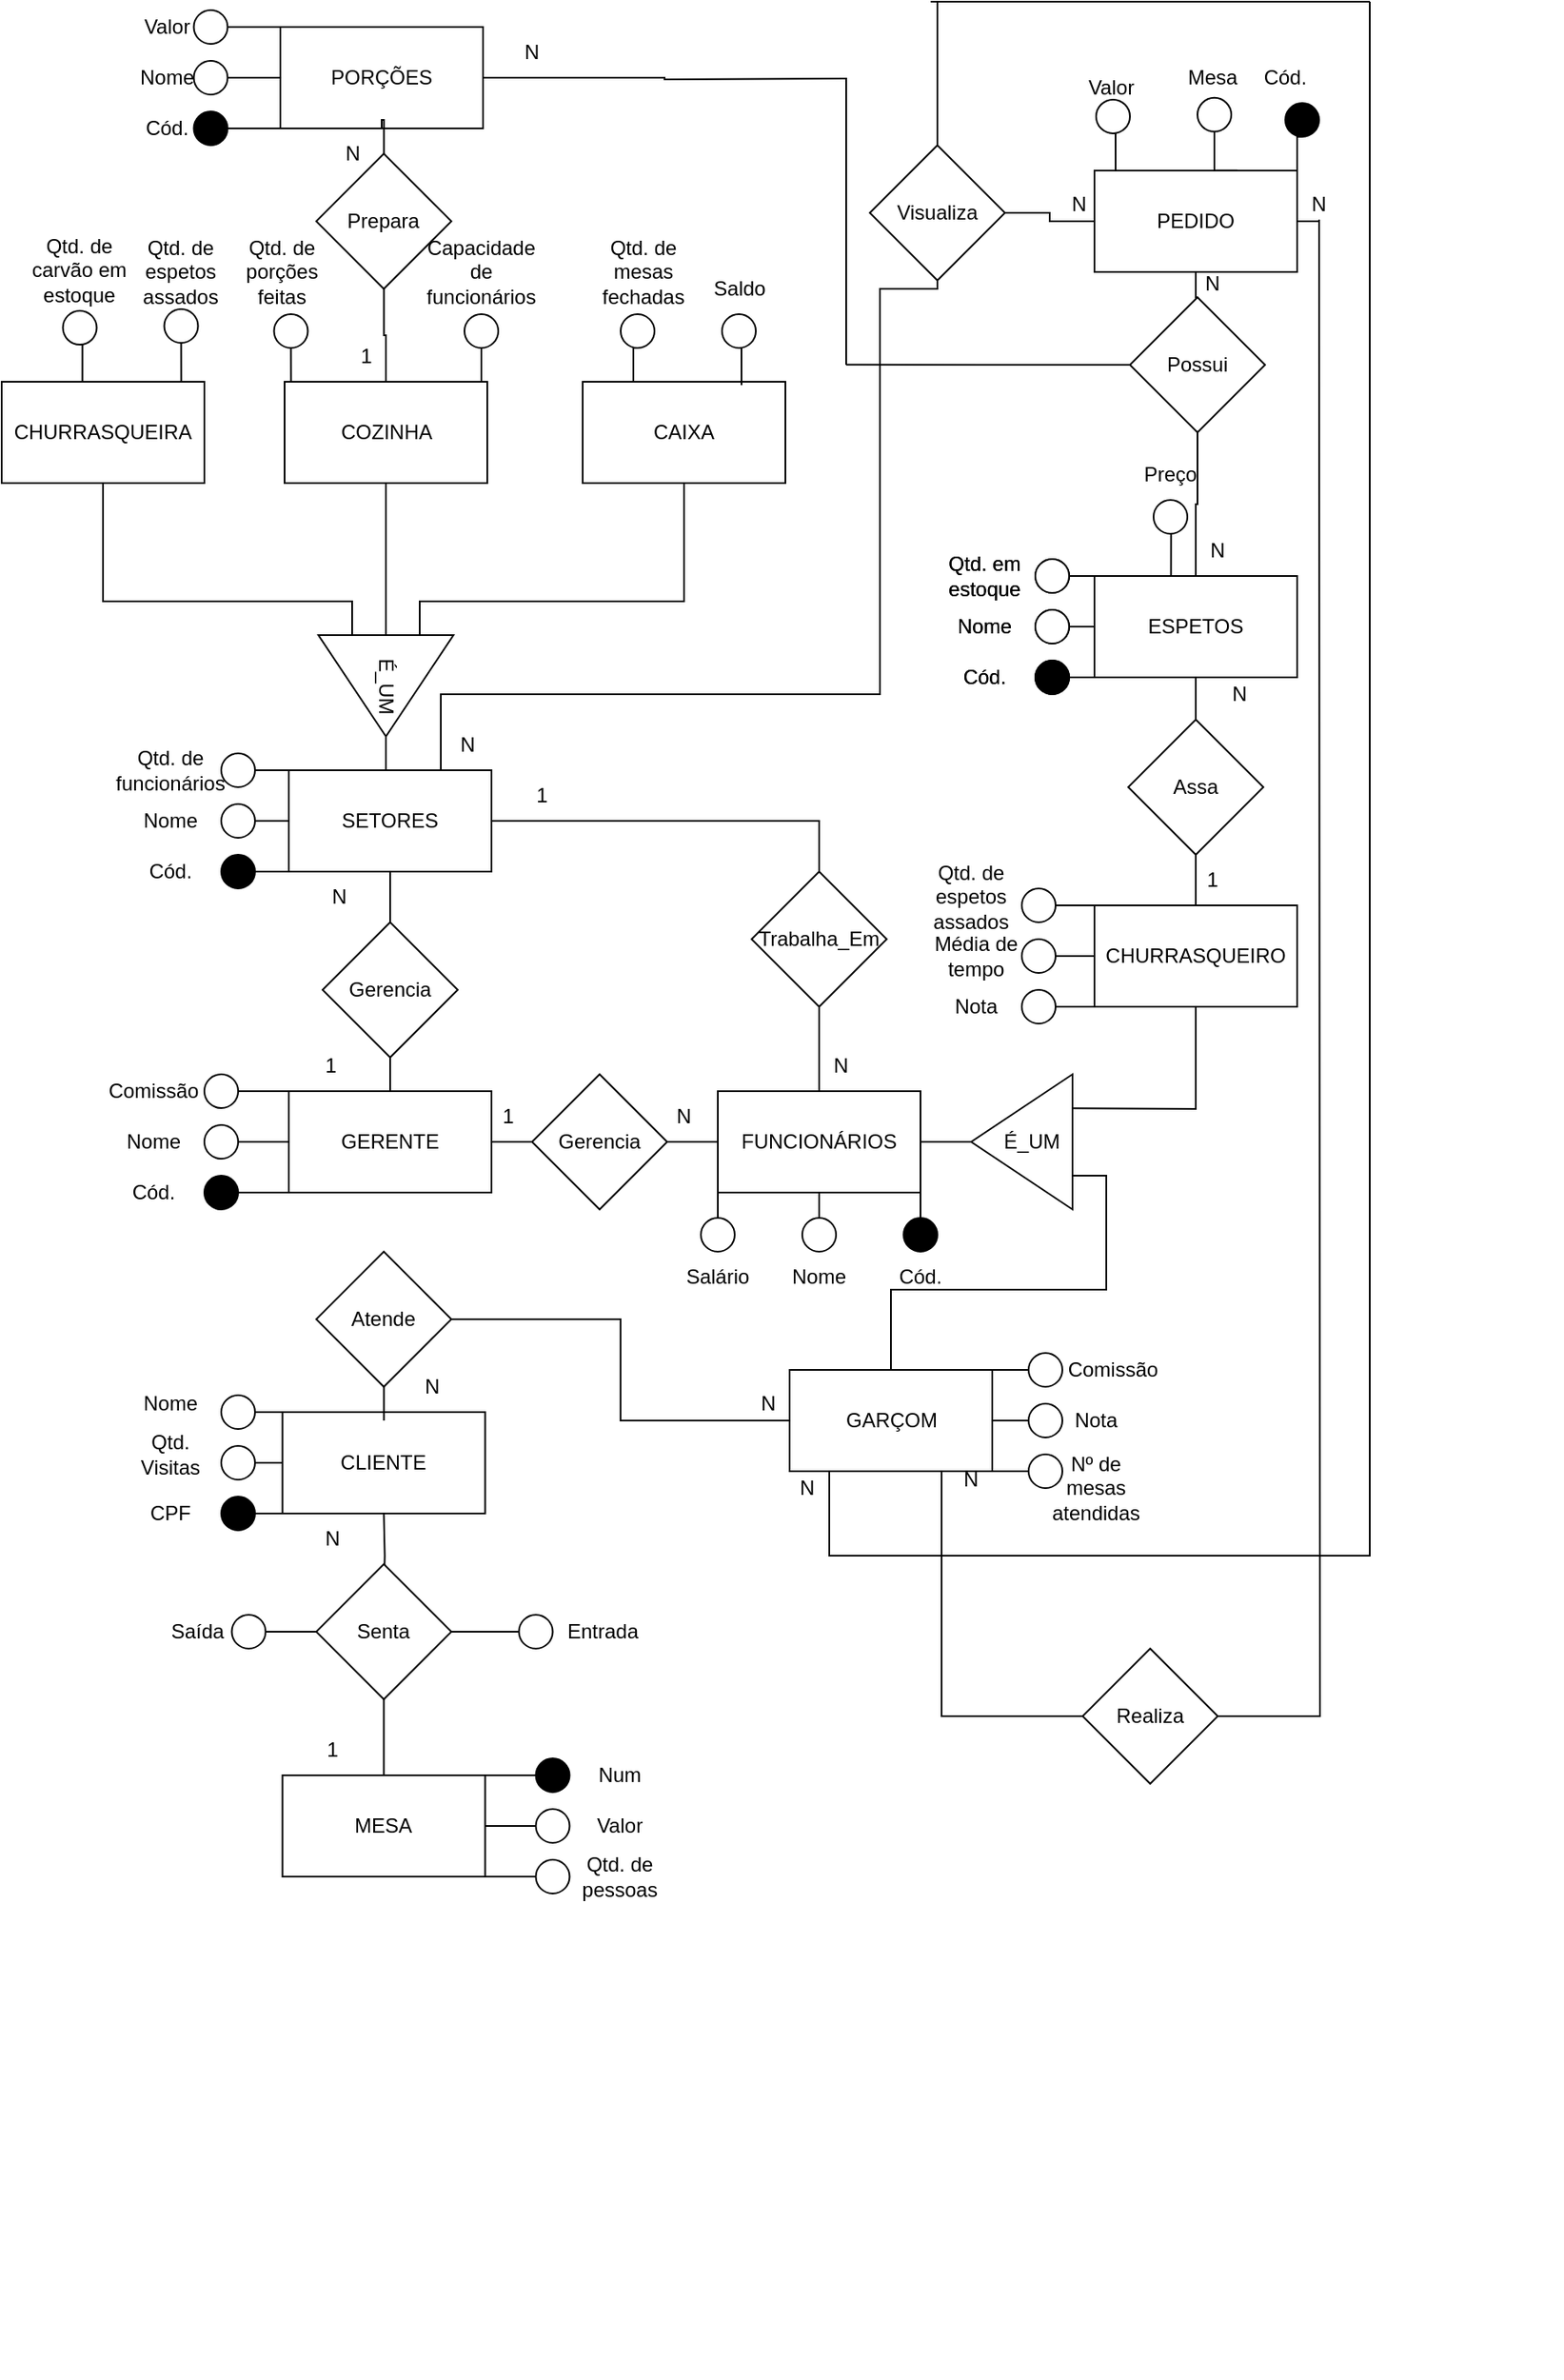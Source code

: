 <mxfile version="15.6.8" type="device"><diagram id="59wnkERFbFXMxDlT2WWD" name="Page-1"><mxGraphModel dx="1422" dy="1963" grid="1" gridSize="10" guides="1" tooltips="1" connect="1" arrows="1" fold="1" page="1" pageScale="1" pageWidth="827" pageHeight="1169" math="0" shadow="0"><root><mxCell id="0"/><mxCell id="1" parent="0"/><mxCell id="f2VpGl5tTfaUVxPsCrl0-87" style="edgeStyle=orthogonalEdgeStyle;rounded=0;orthogonalLoop=1;jettySize=auto;html=1;exitX=0;exitY=1;exitDx=0;exitDy=0;endArrow=none;endFill=0;" parent="1" edge="1"><mxGeometry relative="1" as="geometry"><mxPoint x="922.238" y="265.143" as="targetPoint"/><mxPoint x="922" y="265" as="sourcePoint"/></mxGeometry></mxCell><mxCell id="h2EwqXT063w77RU6yXG--164" style="edgeStyle=orthogonalEdgeStyle;rounded=0;orthogonalLoop=1;jettySize=auto;html=1;exitX=0;exitY=0.5;exitDx=0;exitDy=0;entryX=1;entryY=0.5;entryDx=0;entryDy=0;endArrow=none;endFill=0;" parent="1" source="f2VpGl5tTfaUVxPsCrl0-2" target="h2EwqXT063w77RU6yXG--160" edge="1"><mxGeometry relative="1" as="geometry"/></mxCell><mxCell id="hhcNbb8A0WpDWQnzRUjW-31" style="edgeStyle=orthogonalEdgeStyle;rounded=0;orthogonalLoop=1;jettySize=auto;html=1;exitX=0.5;exitY=1;exitDx=0;exitDy=0;endArrow=none;endFill=0;" parent="1" source="f2VpGl5tTfaUVxPsCrl0-2" edge="1"><mxGeometry relative="1" as="geometry"><mxPoint x="810" y="-1140" as="targetPoint"/><Array as="points"><mxPoint x="490" y="-270"/><mxPoint x="490" y="-220"/><mxPoint x="810" y="-220"/></Array></mxGeometry></mxCell><mxCell id="hhcNbb8A0WpDWQnzRUjW-35" style="edgeStyle=orthogonalEdgeStyle;rounded=0;orthogonalLoop=1;jettySize=auto;html=1;exitX=0.75;exitY=1;exitDx=0;exitDy=0;entryX=0;entryY=0.5;entryDx=0;entryDy=0;endArrow=none;endFill=0;" parent="1" source="f2VpGl5tTfaUVxPsCrl0-2" target="hhcNbb8A0WpDWQnzRUjW-34" edge="1"><mxGeometry relative="1" as="geometry"/></mxCell><mxCell id="f2VpGl5tTfaUVxPsCrl0-2" value="GARÇOM" style="rounded=0;whiteSpace=wrap;html=1;" parent="1" vertex="1"><mxGeometry x="466.5" y="-330" width="120" height="60" as="geometry"/></mxCell><mxCell id="h2EwqXT063w77RU6yXG--81" style="edgeStyle=orthogonalEdgeStyle;rounded=0;orthogonalLoop=1;jettySize=auto;html=1;exitX=0;exitY=0;exitDx=0;exitDy=0;entryX=1;entryY=0.5;entryDx=0;entryDy=0;endArrow=none;endFill=0;" parent="1" source="f2VpGl5tTfaUVxPsCrl0-3" target="f2VpGl5tTfaUVxPsCrl0-63" edge="1"><mxGeometry relative="1" as="geometry"/></mxCell><mxCell id="f2VpGl5tTfaUVxPsCrl0-3" value="CHURRASQUEIRO" style="rounded=0;whiteSpace=wrap;html=1;" parent="1" vertex="1"><mxGeometry x="647" y="-605" width="120" height="60" as="geometry"/></mxCell><mxCell id="f2VpGl5tTfaUVxPsCrl0-85" style="edgeStyle=orthogonalEdgeStyle;rounded=0;orthogonalLoop=1;jettySize=auto;html=1;exitX=0;exitY=0;exitDx=0;exitDy=0;entryX=1;entryY=0.5;entryDx=0;entryDy=0;endArrow=none;endFill=0;" parent="1" source="f2VpGl5tTfaUVxPsCrl0-4" target="f2VpGl5tTfaUVxPsCrl0-82" edge="1"><mxGeometry relative="1" as="geometry"/></mxCell><mxCell id="f2VpGl5tTfaUVxPsCrl0-86" style="edgeStyle=orthogonalEdgeStyle;rounded=0;orthogonalLoop=1;jettySize=auto;html=1;exitX=0;exitY=1;exitDx=0;exitDy=0;entryX=1;entryY=0.5;entryDx=0;entryDy=0;endArrow=none;endFill=0;" parent="1" source="f2VpGl5tTfaUVxPsCrl0-4" target="f2VpGl5tTfaUVxPsCrl0-75" edge="1"><mxGeometry relative="1" as="geometry"/></mxCell><mxCell id="f2VpGl5tTfaUVxPsCrl0-94" style="edgeStyle=orthogonalEdgeStyle;rounded=0;orthogonalLoop=1;jettySize=auto;html=1;exitX=0.25;exitY=0;exitDx=0;exitDy=0;endArrow=none;endFill=0;" parent="1" source="f2VpGl5tTfaUVxPsCrl0-4" edge="1"><mxGeometry relative="1" as="geometry"><mxPoint x="692.345" y="-825" as="targetPoint"/></mxGeometry></mxCell><mxCell id="h2EwqXT063w77RU6yXG--83" style="edgeStyle=orthogonalEdgeStyle;rounded=0;orthogonalLoop=1;jettySize=auto;html=1;exitX=0;exitY=0.5;exitDx=0;exitDy=0;entryX=1;entryY=0.5;entryDx=0;entryDy=0;endArrow=none;endFill=0;" parent="1" source="f2VpGl5tTfaUVxPsCrl0-4" target="h2EwqXT063w77RU6yXG--67" edge="1"><mxGeometry relative="1" as="geometry"/></mxCell><mxCell id="f2VpGl5tTfaUVxPsCrl0-4" value="ESPETOS" style="rounded=0;whiteSpace=wrap;html=1;" parent="1" vertex="1"><mxGeometry x="647" y="-800" width="120" height="60" as="geometry"/></mxCell><mxCell id="h2EwqXT063w77RU6yXG--114" style="edgeStyle=orthogonalEdgeStyle;rounded=0;orthogonalLoop=1;jettySize=auto;html=1;exitX=1;exitY=0;exitDx=0;exitDy=0;entryX=0.5;entryY=1;entryDx=0;entryDy=0;endArrow=none;endFill=0;" parent="1" source="f2VpGl5tTfaUVxPsCrl0-5" target="f2VpGl5tTfaUVxPsCrl0-147" edge="1"><mxGeometry relative="1" as="geometry"/></mxCell><mxCell id="h2EwqXT063w77RU6yXG--116" style="edgeStyle=orthogonalEdgeStyle;rounded=0;orthogonalLoop=1;jettySize=auto;html=1;exitX=0;exitY=0;exitDx=0;exitDy=0;entryX=0.5;entryY=1;entryDx=0;entryDy=0;endArrow=none;endFill=0;" parent="1" target="f2VpGl5tTfaUVxPsCrl0-146" edge="1"><mxGeometry relative="1" as="geometry"><mxPoint x="173.75" y="-915" as="sourcePoint"/></mxGeometry></mxCell><mxCell id="f2VpGl5tTfaUVxPsCrl0-5" value="COZINHA" style="rounded=0;whiteSpace=wrap;html=1;" parent="1" vertex="1"><mxGeometry x="167.5" y="-915" width="120" height="60" as="geometry"/></mxCell><mxCell id="h2EwqXT063w77RU6yXG--169" style="edgeStyle=orthogonalEdgeStyle;rounded=0;orthogonalLoop=1;jettySize=auto;html=1;exitX=0;exitY=0.5;exitDx=0;exitDy=0;entryX=1;entryY=0;entryDx=0;entryDy=0;endArrow=none;endFill=0;" parent="1" source="f2VpGl5tTfaUVxPsCrl0-52" target="f2VpGl5tTfaUVxPsCrl0-2" edge="1"><mxGeometry relative="1" as="geometry"/></mxCell><mxCell id="f2VpGl5tTfaUVxPsCrl0-52" value="" style="ellipse;whiteSpace=wrap;html=1;aspect=fixed;" parent="1" vertex="1"><mxGeometry x="608" y="-340" width="20" height="20" as="geometry"/></mxCell><mxCell id="h2EwqXT063w77RU6yXG--171" style="edgeStyle=orthogonalEdgeStyle;rounded=0;orthogonalLoop=1;jettySize=auto;html=1;exitX=0;exitY=0.5;exitDx=0;exitDy=0;entryX=1;entryY=1;entryDx=0;entryDy=0;endArrow=none;endFill=0;" parent="1" source="f2VpGl5tTfaUVxPsCrl0-54" target="f2VpGl5tTfaUVxPsCrl0-2" edge="1"><mxGeometry relative="1" as="geometry"/></mxCell><mxCell id="f2VpGl5tTfaUVxPsCrl0-54" value="" style="ellipse;whiteSpace=wrap;html=1;aspect=fixed;" parent="1" vertex="1"><mxGeometry x="608" y="-280" width="20" height="20" as="geometry"/></mxCell><mxCell id="f2VpGl5tTfaUVxPsCrl0-56" value="Nota" style="text;html=1;strokeColor=none;fillColor=none;align=center;verticalAlign=middle;whiteSpace=wrap;rounded=0;" parent="1" vertex="1"><mxGeometry x="618" y="-315" width="60" height="30" as="geometry"/></mxCell><mxCell id="f2VpGl5tTfaUVxPsCrl0-57" value="Nº de mesas atendidas" style="text;html=1;strokeColor=none;fillColor=none;align=center;verticalAlign=middle;whiteSpace=wrap;rounded=0;" parent="1" vertex="1"><mxGeometry x="618" y="-275" width="60" height="30" as="geometry"/></mxCell><mxCell id="f2VpGl5tTfaUVxPsCrl0-58" value="Comissão" style="text;html=1;strokeColor=none;fillColor=none;align=center;verticalAlign=middle;whiteSpace=wrap;rounded=0;" parent="1" vertex="1"><mxGeometry x="628" y="-345" width="60" height="30" as="geometry"/></mxCell><mxCell id="f2VpGl5tTfaUVxPsCrl0-62" value="" style="edgeStyle=orthogonalEdgeStyle;rounded=0;orthogonalLoop=1;jettySize=auto;html=1;endArrow=none;endFill=0;" parent="1" source="f2VpGl5tTfaUVxPsCrl0-60" target="f2VpGl5tTfaUVxPsCrl0-4" edge="1"><mxGeometry relative="1" as="geometry"/></mxCell><mxCell id="h2EwqXT063w77RU6yXG--82" value="" style="edgeStyle=orthogonalEdgeStyle;rounded=0;orthogonalLoop=1;jettySize=auto;html=1;endArrow=none;endFill=0;" parent="1" source="f2VpGl5tTfaUVxPsCrl0-60" target="f2VpGl5tTfaUVxPsCrl0-3" edge="1"><mxGeometry relative="1" as="geometry"/></mxCell><mxCell id="f2VpGl5tTfaUVxPsCrl0-60" value="Assa" style="rhombus;whiteSpace=wrap;html=1;strokeColor=#000000;fillColor=#FFFFFF;" parent="1" vertex="1"><mxGeometry x="667" y="-715" width="80" height="80" as="geometry"/></mxCell><mxCell id="f2VpGl5tTfaUVxPsCrl0-63" value="" style="ellipse;whiteSpace=wrap;html=1;aspect=fixed;" parent="1" vertex="1"><mxGeometry x="604" y="-615" width="20" height="20" as="geometry"/></mxCell><mxCell id="h2EwqXT063w77RU6yXG--80" style="edgeStyle=orthogonalEdgeStyle;rounded=0;orthogonalLoop=1;jettySize=auto;html=1;exitX=1;exitY=0.5;exitDx=0;exitDy=0;entryX=0;entryY=0.5;entryDx=0;entryDy=0;endArrow=none;endFill=0;" parent="1" source="f2VpGl5tTfaUVxPsCrl0-64" target="f2VpGl5tTfaUVxPsCrl0-3" edge="1"><mxGeometry relative="1" as="geometry"/></mxCell><mxCell id="f2VpGl5tTfaUVxPsCrl0-64" value="" style="ellipse;whiteSpace=wrap;html=1;aspect=fixed;" parent="1" vertex="1"><mxGeometry x="604" y="-585" width="20" height="20" as="geometry"/></mxCell><mxCell id="h2EwqXT063w77RU6yXG--76" style="edgeStyle=orthogonalEdgeStyle;rounded=0;orthogonalLoop=1;jettySize=auto;html=1;exitX=1;exitY=0.5;exitDx=0;exitDy=0;entryX=0;entryY=1;entryDx=0;entryDy=0;endArrow=none;endFill=0;" parent="1" source="f2VpGl5tTfaUVxPsCrl0-65" target="f2VpGl5tTfaUVxPsCrl0-3" edge="1"><mxGeometry relative="1" as="geometry"/></mxCell><mxCell id="f2VpGl5tTfaUVxPsCrl0-65" value="" style="ellipse;whiteSpace=wrap;html=1;aspect=fixed;" parent="1" vertex="1"><mxGeometry x="604" y="-555" width="20" height="20" as="geometry"/></mxCell><mxCell id="f2VpGl5tTfaUVxPsCrl0-66" value="Média de tempo" style="text;html=1;strokeColor=none;fillColor=none;align=center;verticalAlign=middle;whiteSpace=wrap;rounded=0;" parent="1" vertex="1"><mxGeometry x="547" y="-590" width="60" height="30" as="geometry"/></mxCell><mxCell id="f2VpGl5tTfaUVxPsCrl0-68" value="Qtd. de espetos assados" style="text;html=1;strokeColor=none;fillColor=none;align=center;verticalAlign=middle;whiteSpace=wrap;rounded=0;" parent="1" vertex="1"><mxGeometry x="544" y="-625" width="60" height="30" as="geometry"/></mxCell><mxCell id="f2VpGl5tTfaUVxPsCrl0-74" value="" style="ellipse;whiteSpace=wrap;html=1;aspect=fixed;" parent="1" vertex="1"><mxGeometry x="612" y="-780" width="20" height="20" as="geometry"/></mxCell><mxCell id="f2VpGl5tTfaUVxPsCrl0-75" value="" style="ellipse;whiteSpace=wrap;html=1;aspect=fixed;strokeColor=#000000;fillColor=#000000;" parent="1" vertex="1"><mxGeometry x="612" y="-750" width="20" height="20" as="geometry"/></mxCell><mxCell id="f2VpGl5tTfaUVxPsCrl0-76" value="Nome" style="text;html=1;strokeColor=none;fillColor=none;align=center;verticalAlign=middle;whiteSpace=wrap;rounded=0;" parent="1" vertex="1"><mxGeometry x="552" y="-785" width="60" height="30" as="geometry"/></mxCell><mxCell id="f2VpGl5tTfaUVxPsCrl0-77" value="Cód." style="text;html=1;strokeColor=none;fillColor=none;align=center;verticalAlign=middle;whiteSpace=wrap;rounded=0;" parent="1" vertex="1"><mxGeometry x="552" y="-755" width="60" height="30" as="geometry"/></mxCell><mxCell id="f2VpGl5tTfaUVxPsCrl0-78" value="Qtd. em estoque" style="text;html=1;strokeColor=none;fillColor=none;align=center;verticalAlign=middle;whiteSpace=wrap;rounded=0;" parent="1" vertex="1"><mxGeometry x="552" y="-815" width="60" height="30" as="geometry"/></mxCell><mxCell id="f2VpGl5tTfaUVxPsCrl0-82" value="" style="ellipse;whiteSpace=wrap;html=1;aspect=fixed;" parent="1" vertex="1"><mxGeometry x="612" y="-810" width="20" height="20" as="geometry"/></mxCell><mxCell id="h2EwqXT063w77RU6yXG--170" style="edgeStyle=orthogonalEdgeStyle;rounded=0;orthogonalLoop=1;jettySize=auto;html=1;exitX=0;exitY=0.5;exitDx=0;exitDy=0;endArrow=none;endFill=0;" parent="1" source="f2VpGl5tTfaUVxPsCrl0-92" target="f2VpGl5tTfaUVxPsCrl0-2" edge="1"><mxGeometry relative="1" as="geometry"/></mxCell><mxCell id="f2VpGl5tTfaUVxPsCrl0-92" value="" style="ellipse;whiteSpace=wrap;html=1;aspect=fixed;" parent="1" vertex="1"><mxGeometry x="608" y="-310" width="20" height="20" as="geometry"/></mxCell><mxCell id="f2VpGl5tTfaUVxPsCrl0-95" value="" style="ellipse;whiteSpace=wrap;html=1;aspect=fixed;" parent="1" vertex="1"><mxGeometry x="682" y="-845" width="20" height="20" as="geometry"/></mxCell><mxCell id="f2VpGl5tTfaUVxPsCrl0-96" value="Preço" style="text;html=1;strokeColor=none;fillColor=none;align=center;verticalAlign=middle;whiteSpace=wrap;rounded=0;" parent="1" vertex="1"><mxGeometry x="662" y="-875" width="60" height="30" as="geometry"/></mxCell><mxCell id="f2VpGl5tTfaUVxPsCrl0-163" style="edgeStyle=orthogonalEdgeStyle;rounded=0;orthogonalLoop=1;jettySize=auto;html=1;exitX=0;exitY=0.5;exitDx=0;exitDy=0;entryX=1;entryY=0;entryDx=0;entryDy=0;endArrow=none;endFill=0;" parent="1" source="f2VpGl5tTfaUVxPsCrl0-98" target="f2VpGl5tTfaUVxPsCrl0-154" edge="1"><mxGeometry relative="1" as="geometry"/></mxCell><mxCell id="h2EwqXT063w77RU6yXG--12" style="edgeStyle=orthogonalEdgeStyle;rounded=0;orthogonalLoop=1;jettySize=auto;html=1;exitX=0;exitY=1;exitDx=0;exitDy=0;entryX=1;entryY=1;entryDx=0;entryDy=0;endArrow=none;endFill=0;" parent="1" source="f2VpGl5tTfaUVxPsCrl0-98" target="f2VpGl5tTfaUVxPsCrl0-155" edge="1"><mxGeometry relative="1" as="geometry"/></mxCell><mxCell id="h2EwqXT063w77RU6yXG--13" style="edgeStyle=orthogonalEdgeStyle;rounded=0;orthogonalLoop=1;jettySize=auto;html=1;exitX=0;exitY=0;exitDx=0;exitDy=0;entryX=1;entryY=0;entryDx=0;entryDy=0;endArrow=none;endFill=0;" parent="1" source="f2VpGl5tTfaUVxPsCrl0-98" target="f2VpGl5tTfaUVxPsCrl0-159" edge="1"><mxGeometry relative="1" as="geometry"/></mxCell><mxCell id="hhcNbb8A0WpDWQnzRUjW-29" style="edgeStyle=orthogonalEdgeStyle;rounded=0;orthogonalLoop=1;jettySize=auto;html=1;exitX=1;exitY=0.5;exitDx=0;exitDy=0;endArrow=none;endFill=0;" parent="1" source="f2VpGl5tTfaUVxPsCrl0-98" edge="1"><mxGeometry relative="1" as="geometry"><mxPoint x="500" y="-1094.529" as="targetPoint"/></mxGeometry></mxCell><mxCell id="f2VpGl5tTfaUVxPsCrl0-98" value="PORÇÕES" style="rounded=0;whiteSpace=wrap;html=1;strokeColor=#000000;fillColor=#FFFFFF;" parent="1" vertex="1"><mxGeometry x="165" y="-1125" width="120" height="60" as="geometry"/></mxCell><mxCell id="f2VpGl5tTfaUVxPsCrl0-100" value="" style="edgeStyle=orthogonalEdgeStyle;rounded=0;orthogonalLoop=1;jettySize=auto;html=1;endArrow=none;endFill=0;" parent="1" source="f2VpGl5tTfaUVxPsCrl0-99" target="f2VpGl5tTfaUVxPsCrl0-5" edge="1"><mxGeometry relative="1" as="geometry"/></mxCell><mxCell id="f2VpGl5tTfaUVxPsCrl0-101" value="" style="edgeStyle=orthogonalEdgeStyle;rounded=0;orthogonalLoop=1;jettySize=auto;html=1;endArrow=none;endFill=0;" parent="1" source="f2VpGl5tTfaUVxPsCrl0-99" target="f2VpGl5tTfaUVxPsCrl0-98" edge="1"><mxGeometry relative="1" as="geometry"/></mxCell><mxCell id="f2VpGl5tTfaUVxPsCrl0-99" value="Prepara" style="rhombus;whiteSpace=wrap;html=1;strokeColor=#000000;fillColor=#FFFFFF;rotation=0;" parent="1" vertex="1"><mxGeometry x="186.25" y="-1050" width="80" height="80" as="geometry"/></mxCell><mxCell id="f2VpGl5tTfaUVxPsCrl0-104" value="CAIXA" style="rounded=0;whiteSpace=wrap;html=1;strokeColor=#000000;fillColor=#FFFFFF;" parent="1" vertex="1"><mxGeometry x="344" y="-915" width="120" height="60" as="geometry"/></mxCell><mxCell id="f2VpGl5tTfaUVxPsCrl0-129" style="edgeStyle=orthogonalEdgeStyle;rounded=0;orthogonalLoop=1;jettySize=auto;html=1;exitX=0;exitY=1;exitDx=0;exitDy=0;endArrow=none;endFill=0;" parent="1" source="f2VpGl5tTfaUVxPsCrl0-105" edge="1"><mxGeometry relative="1" as="geometry"><mxPoint x="140" y="-435" as="targetPoint"/></mxGeometry></mxCell><mxCell id="f2VpGl5tTfaUVxPsCrl0-130" style="edgeStyle=orthogonalEdgeStyle;rounded=0;orthogonalLoop=1;jettySize=auto;html=1;exitX=0;exitY=0.5;exitDx=0;exitDy=0;entryX=1;entryY=0.5;entryDx=0;entryDy=0;endArrow=none;endFill=0;" parent="1" source="f2VpGl5tTfaUVxPsCrl0-105" target="f2VpGl5tTfaUVxPsCrl0-128" edge="1"><mxGeometry relative="1" as="geometry"/></mxCell><mxCell id="f2VpGl5tTfaUVxPsCrl0-131" style="edgeStyle=orthogonalEdgeStyle;rounded=0;orthogonalLoop=1;jettySize=auto;html=1;exitX=0;exitY=0;exitDx=0;exitDy=0;entryX=1;entryY=0.5;entryDx=0;entryDy=0;endArrow=none;endFill=0;" parent="1" source="f2VpGl5tTfaUVxPsCrl0-105" target="f2VpGl5tTfaUVxPsCrl0-123" edge="1"><mxGeometry relative="1" as="geometry"/></mxCell><mxCell id="f2VpGl5tTfaUVxPsCrl0-186" value="" style="edgeStyle=orthogonalEdgeStyle;rounded=0;orthogonalLoop=1;jettySize=auto;html=1;endArrow=none;endFill=0;" parent="1" source="f2VpGl5tTfaUVxPsCrl0-105" target="f2VpGl5tTfaUVxPsCrl0-183" edge="1"><mxGeometry relative="1" as="geometry"/></mxCell><mxCell id="f2VpGl5tTfaUVxPsCrl0-105" value="GERENTE" style="rounded=0;whiteSpace=wrap;html=1;strokeColor=#000000;fillColor=#FFFFFF;" parent="1" vertex="1"><mxGeometry x="170" y="-495" width="120" height="60" as="geometry"/></mxCell><mxCell id="f2VpGl5tTfaUVxPsCrl0-123" value="" style="ellipse;whiteSpace=wrap;html=1;aspect=fixed;" parent="1" vertex="1"><mxGeometry x="120" y="-505" width="20" height="20" as="geometry"/></mxCell><mxCell id="f2VpGl5tTfaUVxPsCrl0-124" value="" style="ellipse;whiteSpace=wrap;html=1;aspect=fixed;strokeColor=#000000;fillColor=#000000;" parent="1" vertex="1"><mxGeometry x="120" y="-445" width="20" height="20" as="geometry"/></mxCell><mxCell id="f2VpGl5tTfaUVxPsCrl0-125" value="Nome" style="text;html=1;strokeColor=none;fillColor=none;align=center;verticalAlign=middle;whiteSpace=wrap;rounded=0;" parent="1" vertex="1"><mxGeometry x="60" y="-480" width="60" height="30" as="geometry"/></mxCell><mxCell id="f2VpGl5tTfaUVxPsCrl0-126" value="Cód." style="text;html=1;strokeColor=none;fillColor=none;align=center;verticalAlign=middle;whiteSpace=wrap;rounded=0;" parent="1" vertex="1"><mxGeometry x="60" y="-450" width="60" height="30" as="geometry"/></mxCell><mxCell id="f2VpGl5tTfaUVxPsCrl0-127" value="Comissão" style="text;html=1;strokeColor=none;fillColor=none;align=center;verticalAlign=middle;whiteSpace=wrap;rounded=0;" parent="1" vertex="1"><mxGeometry x="60" y="-510" width="60" height="30" as="geometry"/></mxCell><mxCell id="f2VpGl5tTfaUVxPsCrl0-128" value="" style="ellipse;whiteSpace=wrap;html=1;aspect=fixed;" parent="1" vertex="1"><mxGeometry x="120" y="-475" width="20" height="20" as="geometry"/></mxCell><mxCell id="f2VpGl5tTfaUVxPsCrl0-146" value="" style="ellipse;whiteSpace=wrap;html=1;aspect=fixed;" parent="1" vertex="1"><mxGeometry x="161.25" y="-955" width="20" height="20" as="geometry"/></mxCell><mxCell id="f2VpGl5tTfaUVxPsCrl0-147" value="" style="ellipse;whiteSpace=wrap;html=1;aspect=fixed;" parent="1" vertex="1"><mxGeometry x="274" y="-955" width="20" height="20" as="geometry"/></mxCell><mxCell id="f2VpGl5tTfaUVxPsCrl0-149" value="Capacidade de funcionários" style="text;html=1;strokeColor=none;fillColor=none;align=center;verticalAlign=middle;whiteSpace=wrap;rounded=0;" parent="1" vertex="1"><mxGeometry x="254" y="-995" width="60" height="30" as="geometry"/></mxCell><mxCell id="f2VpGl5tTfaUVxPsCrl0-151" value="Qtd. de porções feitas" style="text;html=1;strokeColor=none;fillColor=none;align=center;verticalAlign=middle;whiteSpace=wrap;rounded=0;" parent="1" vertex="1"><mxGeometry x="136.25" y="-995" width="60" height="30" as="geometry"/></mxCell><mxCell id="f2VpGl5tTfaUVxPsCrl0-154" value="" style="ellipse;whiteSpace=wrap;html=1;aspect=fixed;" parent="1" vertex="1"><mxGeometry x="113.75" y="-1105" width="20" height="20" as="geometry"/></mxCell><mxCell id="f2VpGl5tTfaUVxPsCrl0-155" value="" style="ellipse;whiteSpace=wrap;html=1;aspect=fixed;strokeColor=#000000;fillColor=#000000;" parent="1" vertex="1"><mxGeometry x="113.75" y="-1075" width="20" height="20" as="geometry"/></mxCell><mxCell id="f2VpGl5tTfaUVxPsCrl0-156" value="Nome" style="text;html=1;strokeColor=none;fillColor=none;align=center;verticalAlign=middle;whiteSpace=wrap;rounded=0;" parent="1" vertex="1"><mxGeometry x="67.5" y="-1110" width="60" height="30" as="geometry"/></mxCell><mxCell id="f2VpGl5tTfaUVxPsCrl0-157" value="Cód." style="text;html=1;strokeColor=none;fillColor=none;align=center;verticalAlign=middle;whiteSpace=wrap;rounded=0;" parent="1" vertex="1"><mxGeometry x="67.5" y="-1080" width="60" height="30" as="geometry"/></mxCell><mxCell id="f2VpGl5tTfaUVxPsCrl0-158" value="Valor" style="text;html=1;strokeColor=none;fillColor=none;align=center;verticalAlign=middle;whiteSpace=wrap;rounded=0;" parent="1" vertex="1"><mxGeometry x="67.5" y="-1140" width="60" height="30" as="geometry"/></mxCell><mxCell id="f2VpGl5tTfaUVxPsCrl0-159" value="" style="ellipse;whiteSpace=wrap;html=1;aspect=fixed;" parent="1" vertex="1"><mxGeometry x="113.75" y="-1135" width="20" height="20" as="geometry"/></mxCell><mxCell id="h2EwqXT063w77RU6yXG--119" style="edgeStyle=orthogonalEdgeStyle;rounded=0;orthogonalLoop=1;jettySize=auto;html=1;exitX=1;exitY=0;exitDx=0;exitDy=0;entryX=0.5;entryY=1;entryDx=0;entryDy=0;endArrow=none;endFill=0;" parent="1" source="f2VpGl5tTfaUVxPsCrl0-164" target="h2EwqXT063w77RU6yXG--108" edge="1"><mxGeometry relative="1" as="geometry"/></mxCell><mxCell id="f2VpGl5tTfaUVxPsCrl0-164" value="CHURRASQUEIRA" style="rounded=0;whiteSpace=wrap;html=1;strokeColor=#000000;fillColor=#FFFFFF;" parent="1" vertex="1"><mxGeometry y="-915" width="120" height="60" as="geometry"/></mxCell><mxCell id="h2EwqXT063w77RU6yXG--15" style="edgeStyle=orthogonalEdgeStyle;rounded=0;orthogonalLoop=1;jettySize=auto;html=1;exitX=0.5;exitY=0;exitDx=0;exitDy=0;entryX=1;entryY=0.5;entryDx=0;entryDy=0;endArrow=none;endFill=0;" parent="1" source="f2VpGl5tTfaUVxPsCrl0-165" target="h2EwqXT063w77RU6yXG--14" edge="1"><mxGeometry relative="1" as="geometry"/></mxCell><mxCell id="h2EwqXT063w77RU6yXG--103" style="edgeStyle=orthogonalEdgeStyle;rounded=0;orthogonalLoop=1;jettySize=auto;html=1;exitX=0;exitY=0;exitDx=0;exitDy=0;entryX=1;entryY=0.5;entryDx=0;entryDy=0;endArrow=none;endFill=0;" parent="1" source="f2VpGl5tTfaUVxPsCrl0-165" target="h2EwqXT063w77RU6yXG--102" edge="1"><mxGeometry relative="1" as="geometry"/></mxCell><mxCell id="h2EwqXT063w77RU6yXG--104" style="edgeStyle=orthogonalEdgeStyle;rounded=0;orthogonalLoop=1;jettySize=auto;html=1;exitX=0;exitY=0.5;exitDx=0;exitDy=0;entryX=1;entryY=0.5;entryDx=0;entryDy=0;endArrow=none;endFill=0;" parent="1" source="f2VpGl5tTfaUVxPsCrl0-165" target="h2EwqXT063w77RU6yXG--97" edge="1"><mxGeometry relative="1" as="geometry"/></mxCell><mxCell id="h2EwqXT063w77RU6yXG--105" style="edgeStyle=orthogonalEdgeStyle;rounded=0;orthogonalLoop=1;jettySize=auto;html=1;exitX=0;exitY=1;exitDx=0;exitDy=0;entryX=1;entryY=0.5;entryDx=0;entryDy=0;endArrow=none;endFill=0;" parent="1" source="f2VpGl5tTfaUVxPsCrl0-165" target="h2EwqXT063w77RU6yXG--98" edge="1"><mxGeometry relative="1" as="geometry"/></mxCell><mxCell id="m9ZgQo2PBKwhSPvNsKhi-2" style="edgeStyle=orthogonalEdgeStyle;rounded=0;orthogonalLoop=1;jettySize=auto;html=1;exitX=0.75;exitY=0;exitDx=0;exitDy=0;entryX=0.5;entryY=1;entryDx=0;entryDy=0;endArrow=none;endFill=0;" parent="1" source="f2VpGl5tTfaUVxPsCrl0-165" target="hhcNbb8A0WpDWQnzRUjW-8" edge="1"><mxGeometry relative="1" as="geometry"><Array as="points"><mxPoint x="260" y="-730"/><mxPoint x="520" y="-730"/><mxPoint x="520" y="-970"/></Array></mxGeometry></mxCell><mxCell id="f2VpGl5tTfaUVxPsCrl0-165" value="SETORES" style="rounded=0;whiteSpace=wrap;html=1;strokeColor=#000000;fillColor=#FFFFFF;" parent="1" vertex="1"><mxGeometry x="170" y="-685" width="120" height="60" as="geometry"/></mxCell><mxCell id="h2EwqXT063w77RU6yXG--54" style="edgeStyle=orthogonalEdgeStyle;rounded=0;orthogonalLoop=1;jettySize=auto;html=1;exitX=0.5;exitY=1;exitDx=0;exitDy=0;entryX=0.5;entryY=0;entryDx=0;entryDy=0;endArrow=none;endFill=0;" parent="1" source="f2VpGl5tTfaUVxPsCrl0-166" target="h2EwqXT063w77RU6yXG--44" edge="1"><mxGeometry relative="1" as="geometry"/></mxCell><mxCell id="h2EwqXT063w77RU6yXG--55" style="edgeStyle=orthogonalEdgeStyle;rounded=0;orthogonalLoop=1;jettySize=auto;html=1;exitX=1;exitY=1;exitDx=0;exitDy=0;entryX=0.5;entryY=0;entryDx=0;entryDy=0;endArrow=none;endFill=0;" parent="1" source="f2VpGl5tTfaUVxPsCrl0-166" target="h2EwqXT063w77RU6yXG--45" edge="1"><mxGeometry relative="1" as="geometry"/></mxCell><mxCell id="h2EwqXT063w77RU6yXG--57" style="edgeStyle=orthogonalEdgeStyle;rounded=0;orthogonalLoop=1;jettySize=auto;html=1;exitX=0;exitY=1;exitDx=0;exitDy=0;entryX=0.5;entryY=0;entryDx=0;entryDy=0;endArrow=none;endFill=0;" parent="1" source="f2VpGl5tTfaUVxPsCrl0-166" target="h2EwqXT063w77RU6yXG--49" edge="1"><mxGeometry relative="1" as="geometry"/></mxCell><mxCell id="h2EwqXT063w77RU6yXG--60" value="" style="edgeStyle=orthogonalEdgeStyle;rounded=0;orthogonalLoop=1;jettySize=auto;html=1;endArrow=none;endFill=0;" parent="1" source="f2VpGl5tTfaUVxPsCrl0-166" target="h2EwqXT063w77RU6yXG--59" edge="1"><mxGeometry relative="1" as="geometry"/></mxCell><mxCell id="f2VpGl5tTfaUVxPsCrl0-166" value="FUNCIONÁRIOS" style="rounded=0;whiteSpace=wrap;html=1;strokeColor=#000000;fillColor=#FFFFFF;" parent="1" vertex="1"><mxGeometry x="424" y="-495" width="120" height="60" as="geometry"/></mxCell><mxCell id="f2VpGl5tTfaUVxPsCrl0-171" value="1" style="text;html=1;strokeColor=none;fillColor=none;align=center;verticalAlign=middle;whiteSpace=wrap;rounded=0;" parent="1" vertex="1"><mxGeometry x="687" y="-635" width="60" height="30" as="geometry"/></mxCell><mxCell id="f2VpGl5tTfaUVxPsCrl0-172" value="N" style="text;html=1;strokeColor=none;fillColor=none;align=center;verticalAlign=middle;whiteSpace=wrap;rounded=0;" parent="1" vertex="1"><mxGeometry x="703" y="-745" width="60" height="30" as="geometry"/></mxCell><mxCell id="f2VpGl5tTfaUVxPsCrl0-187" value="" style="edgeStyle=orthogonalEdgeStyle;rounded=0;orthogonalLoop=1;jettySize=auto;html=1;endArrow=none;endFill=0;" parent="1" source="f2VpGl5tTfaUVxPsCrl0-183" target="f2VpGl5tTfaUVxPsCrl0-165" edge="1"><mxGeometry relative="1" as="geometry"/></mxCell><mxCell id="f2VpGl5tTfaUVxPsCrl0-183" value="Gerencia" style="rhombus;whiteSpace=wrap;html=1;strokeColor=#000000;fillColor=#FFFFFF;" parent="1" vertex="1"><mxGeometry x="190" y="-595" width="80" height="80" as="geometry"/></mxCell><mxCell id="f2VpGl5tTfaUVxPsCrl0-188" value="N" style="text;html=1;strokeColor=none;fillColor=none;align=center;verticalAlign=middle;whiteSpace=wrap;rounded=0;" parent="1" vertex="1"><mxGeometry x="170" y="-625" width="60" height="30" as="geometry"/></mxCell><mxCell id="f2VpGl5tTfaUVxPsCrl0-189" value="1" style="text;html=1;strokeColor=none;fillColor=none;align=center;verticalAlign=middle;whiteSpace=wrap;rounded=0;" parent="1" vertex="1"><mxGeometry x="165" y="-525" width="60" height="30" as="geometry"/></mxCell><mxCell id="h2EwqXT063w77RU6yXG--2" value="" style="edgeStyle=orthogonalEdgeStyle;rounded=0;orthogonalLoop=1;jettySize=auto;html=1;endArrow=none;endFill=0;" parent="1" source="f2VpGl5tTfaUVxPsCrl0-190" target="f2VpGl5tTfaUVxPsCrl0-166" edge="1"><mxGeometry relative="1" as="geometry"/></mxCell><mxCell id="h2EwqXT063w77RU6yXG--30" style="edgeStyle=orthogonalEdgeStyle;rounded=0;orthogonalLoop=1;jettySize=auto;html=1;exitX=0;exitY=0.5;exitDx=0;exitDy=0;entryX=1;entryY=0.5;entryDx=0;entryDy=0;endArrow=none;endFill=0;" parent="1" source="f2VpGl5tTfaUVxPsCrl0-190" target="f2VpGl5tTfaUVxPsCrl0-105" edge="1"><mxGeometry relative="1" as="geometry"/></mxCell><mxCell id="f2VpGl5tTfaUVxPsCrl0-190" value="Gerencia" style="rhombus;whiteSpace=wrap;html=1;strokeColor=#000000;fillColor=#FFFFFF;" parent="1" vertex="1"><mxGeometry x="314" y="-505" width="80" height="80" as="geometry"/></mxCell><mxCell id="f2VpGl5tTfaUVxPsCrl0-194" value="N" style="text;html=1;strokeColor=none;fillColor=none;align=center;verticalAlign=middle;whiteSpace=wrap;rounded=0;" parent="1" vertex="1"><mxGeometry x="374" y="-495" width="60" height="30" as="geometry"/></mxCell><mxCell id="h2EwqXT063w77RU6yXG--16" style="edgeStyle=orthogonalEdgeStyle;rounded=0;orthogonalLoop=1;jettySize=auto;html=1;exitX=0;exitY=0.75;exitDx=0;exitDy=0;entryX=0.5;entryY=1;entryDx=0;entryDy=0;endArrow=none;endFill=0;" parent="1" source="h2EwqXT063w77RU6yXG--14" target="f2VpGl5tTfaUVxPsCrl0-164" edge="1"><mxGeometry relative="1" as="geometry"><Array as="points"><mxPoint x="208" y="-785"/><mxPoint x="60" y="-785"/></Array></mxGeometry></mxCell><mxCell id="h2EwqXT063w77RU6yXG--17" style="edgeStyle=orthogonalEdgeStyle;rounded=0;orthogonalLoop=1;jettySize=auto;html=1;exitX=0;exitY=0.5;exitDx=0;exitDy=0;entryX=0.5;entryY=1;entryDx=0;entryDy=0;endArrow=none;endFill=0;" parent="1" source="h2EwqXT063w77RU6yXG--14" target="f2VpGl5tTfaUVxPsCrl0-5" edge="1"><mxGeometry relative="1" as="geometry"/></mxCell><mxCell id="h2EwqXT063w77RU6yXG--28" style="edgeStyle=orthogonalEdgeStyle;rounded=0;orthogonalLoop=1;jettySize=auto;html=1;exitX=0;exitY=0.25;exitDx=0;exitDy=0;entryX=0.5;entryY=1;entryDx=0;entryDy=0;endArrow=none;endFill=0;" parent="1" source="h2EwqXT063w77RU6yXG--14" target="f2VpGl5tTfaUVxPsCrl0-104" edge="1"><mxGeometry relative="1" as="geometry"><Array as="points"><mxPoint x="248" y="-785"/><mxPoint x="404" y="-785"/></Array></mxGeometry></mxCell><mxCell id="h2EwqXT063w77RU6yXG--14" value="É_UM" style="triangle;whiteSpace=wrap;html=1;rotation=90;" parent="1" vertex="1"><mxGeometry x="197.5" y="-775" width="60" height="80" as="geometry"/></mxCell><mxCell id="h2EwqXT063w77RU6yXG--31" value="1" style="text;html=1;strokeColor=none;fillColor=none;align=center;verticalAlign=middle;whiteSpace=wrap;rounded=0;" parent="1" vertex="1"><mxGeometry x="270" y="-495" width="60" height="30" as="geometry"/></mxCell><mxCell id="h2EwqXT063w77RU6yXG--42" style="edgeStyle=orthogonalEdgeStyle;rounded=0;orthogonalLoop=1;jettySize=auto;html=1;exitX=1;exitY=0.5;exitDx=0;exitDy=0;entryX=1;entryY=0.5;entryDx=0;entryDy=0;endArrow=none;endFill=0;" parent="1" source="h2EwqXT063w77RU6yXG--37" target="f2VpGl5tTfaUVxPsCrl0-166" edge="1"><mxGeometry relative="1" as="geometry"/></mxCell><mxCell id="h2EwqXT063w77RU6yXG--87" style="edgeStyle=orthogonalEdgeStyle;rounded=0;orthogonalLoop=1;jettySize=auto;html=1;exitX=0;exitY=0.75;exitDx=0;exitDy=0;entryX=0.5;entryY=1;entryDx=0;entryDy=0;endArrow=none;endFill=0;" parent="1" target="f2VpGl5tTfaUVxPsCrl0-3" edge="1"><mxGeometry relative="1" as="geometry"><mxPoint x="618" y="-485" as="sourcePoint"/></mxGeometry></mxCell><mxCell id="h2EwqXT063w77RU6yXG--88" style="edgeStyle=orthogonalEdgeStyle;rounded=0;orthogonalLoop=1;jettySize=auto;html=1;exitX=0;exitY=0.25;exitDx=0;exitDy=0;endArrow=none;endFill=0;" parent="1" source="h2EwqXT063w77RU6yXG--37" target="f2VpGl5tTfaUVxPsCrl0-2" edge="1"><mxGeometry relative="1" as="geometry"/></mxCell><mxCell id="h2EwqXT063w77RU6yXG--37" value="" style="triangle;whiteSpace=wrap;html=1;rotation=-180;" parent="1" vertex="1"><mxGeometry x="574" y="-505" width="60" height="80" as="geometry"/></mxCell><mxCell id="h2EwqXT063w77RU6yXG--38" value="É_UM" style="text;html=1;strokeColor=none;fillColor=none;align=center;verticalAlign=middle;whiteSpace=wrap;rounded=0;" parent="1" vertex="1"><mxGeometry x="580" y="-480" width="60" height="30" as="geometry"/></mxCell><mxCell id="h2EwqXT063w77RU6yXG--44" value="" style="ellipse;whiteSpace=wrap;html=1;aspect=fixed;" parent="1" vertex="1"><mxGeometry x="474" y="-420" width="20" height="20" as="geometry"/></mxCell><mxCell id="h2EwqXT063w77RU6yXG--45" value="" style="ellipse;whiteSpace=wrap;html=1;aspect=fixed;strokeColor=#000000;fillColor=#000000;" parent="1" vertex="1"><mxGeometry x="534" y="-420" width="20" height="20" as="geometry"/></mxCell><mxCell id="h2EwqXT063w77RU6yXG--46" value="Nome" style="text;html=1;strokeColor=none;fillColor=none;align=center;verticalAlign=middle;whiteSpace=wrap;rounded=0;" parent="1" vertex="1"><mxGeometry x="454" y="-400" width="60" height="30" as="geometry"/></mxCell><mxCell id="h2EwqXT063w77RU6yXG--47" value="Cód." style="text;html=1;strokeColor=none;fillColor=none;align=center;verticalAlign=middle;whiteSpace=wrap;rounded=0;" parent="1" vertex="1"><mxGeometry x="514" y="-400" width="60" height="30" as="geometry"/></mxCell><mxCell id="h2EwqXT063w77RU6yXG--48" value="Salário" style="text;html=1;strokeColor=none;fillColor=none;align=center;verticalAlign=middle;whiteSpace=wrap;rounded=0;" parent="1" vertex="1"><mxGeometry x="394" y="-400" width="60" height="30" as="geometry"/></mxCell><mxCell id="h2EwqXT063w77RU6yXG--49" value="" style="ellipse;whiteSpace=wrap;html=1;aspect=fixed;" parent="1" vertex="1"><mxGeometry x="414" y="-420" width="20" height="20" as="geometry"/></mxCell><mxCell id="h2EwqXT063w77RU6yXG--63" style="edgeStyle=orthogonalEdgeStyle;rounded=0;orthogonalLoop=1;jettySize=auto;html=1;exitX=0.5;exitY=0;exitDx=0;exitDy=0;entryX=1;entryY=0.5;entryDx=0;entryDy=0;endArrow=none;endFill=0;" parent="1" source="h2EwqXT063w77RU6yXG--59" target="f2VpGl5tTfaUVxPsCrl0-165" edge="1"><mxGeometry relative="1" as="geometry"/></mxCell><mxCell id="h2EwqXT063w77RU6yXG--59" value="Trabalha_Em" style="rhombus;whiteSpace=wrap;html=1;rounded=0;fillColor=#FFFFFF;" parent="1" vertex="1"><mxGeometry x="444" y="-625" width="80" height="80" as="geometry"/></mxCell><mxCell id="h2EwqXT063w77RU6yXG--65" value="1" style="text;html=1;strokeColor=none;fillColor=none;align=center;verticalAlign=middle;whiteSpace=wrap;rounded=0;" parent="1" vertex="1"><mxGeometry x="290" y="-685" width="60" height="30" as="geometry"/></mxCell><mxCell id="h2EwqXT063w77RU6yXG--66" value="N" style="text;html=1;strokeColor=none;fillColor=none;align=center;verticalAlign=middle;whiteSpace=wrap;rounded=0;" parent="1" vertex="1"><mxGeometry x="466.5" y="-525" width="60" height="30" as="geometry"/></mxCell><mxCell id="h2EwqXT063w77RU6yXG--67" value="" style="ellipse;whiteSpace=wrap;html=1;aspect=fixed;" parent="1" vertex="1"><mxGeometry x="612" y="-780" width="20" height="20" as="geometry"/></mxCell><mxCell id="h2EwqXT063w77RU6yXG--68" value="" style="ellipse;whiteSpace=wrap;html=1;aspect=fixed;strokeColor=#000000;fillColor=#000000;" parent="1" vertex="1"><mxGeometry x="612" y="-750" width="20" height="20" as="geometry"/></mxCell><mxCell id="h2EwqXT063w77RU6yXG--69" value="Nome" style="text;html=1;strokeColor=none;fillColor=none;align=center;verticalAlign=middle;whiteSpace=wrap;rounded=0;" parent="1" vertex="1"><mxGeometry x="552" y="-785" width="60" height="30" as="geometry"/></mxCell><mxCell id="h2EwqXT063w77RU6yXG--70" value="Cód." style="text;html=1;strokeColor=none;fillColor=none;align=center;verticalAlign=middle;whiteSpace=wrap;rounded=0;" parent="1" vertex="1"><mxGeometry x="552" y="-755" width="60" height="30" as="geometry"/></mxCell><mxCell id="h2EwqXT063w77RU6yXG--71" value="Qtd. em estoque" style="text;html=1;strokeColor=none;fillColor=none;align=center;verticalAlign=middle;whiteSpace=wrap;rounded=0;" parent="1" vertex="1"><mxGeometry x="552" y="-815" width="60" height="30" as="geometry"/></mxCell><mxCell id="h2EwqXT063w77RU6yXG--72" value="" style="ellipse;whiteSpace=wrap;html=1;aspect=fixed;" parent="1" vertex="1"><mxGeometry x="612" y="-810" width="20" height="20" as="geometry"/></mxCell><mxCell id="h2EwqXT063w77RU6yXG--97" value="" style="ellipse;whiteSpace=wrap;html=1;aspect=fixed;" parent="1" vertex="1"><mxGeometry x="130" y="-665" width="20" height="20" as="geometry"/></mxCell><mxCell id="h2EwqXT063w77RU6yXG--98" value="" style="ellipse;whiteSpace=wrap;html=1;aspect=fixed;strokeColor=#000000;fillColor=#000000;" parent="1" vertex="1"><mxGeometry x="130" y="-635" width="20" height="20" as="geometry"/></mxCell><mxCell id="h2EwqXT063w77RU6yXG--99" value="Nome" style="text;html=1;strokeColor=none;fillColor=none;align=center;verticalAlign=middle;whiteSpace=wrap;rounded=0;" parent="1" vertex="1"><mxGeometry x="70" y="-670" width="60" height="30" as="geometry"/></mxCell><mxCell id="h2EwqXT063w77RU6yXG--100" value="Cód." style="text;html=1;strokeColor=none;fillColor=none;align=center;verticalAlign=middle;whiteSpace=wrap;rounded=0;" parent="1" vertex="1"><mxGeometry x="70" y="-640" width="60" height="30" as="geometry"/></mxCell><mxCell id="h2EwqXT063w77RU6yXG--101" value="Qtd. de funcionários" style="text;html=1;strokeColor=none;fillColor=none;align=center;verticalAlign=middle;whiteSpace=wrap;rounded=0;" parent="1" vertex="1"><mxGeometry x="70" y="-700" width="60" height="30" as="geometry"/></mxCell><mxCell id="h2EwqXT063w77RU6yXG--102" value="" style="ellipse;whiteSpace=wrap;html=1;aspect=fixed;" parent="1" vertex="1"><mxGeometry x="130" y="-695" width="20" height="20" as="geometry"/></mxCell><mxCell id="h2EwqXT063w77RU6yXG--108" value="" style="ellipse;whiteSpace=wrap;html=1;aspect=fixed;" parent="1" vertex="1"><mxGeometry x="96.25" y="-958" width="20" height="20" as="geometry"/></mxCell><mxCell id="h2EwqXT063w77RU6yXG--109" value="Qtd. de espetos assados" style="text;html=1;strokeColor=none;fillColor=none;align=center;verticalAlign=middle;whiteSpace=wrap;rounded=0;" parent="1" vertex="1"><mxGeometry x="76.25" y="-995" width="60" height="30" as="geometry"/></mxCell><mxCell id="h2EwqXT063w77RU6yXG--111" style="edgeStyle=orthogonalEdgeStyle;rounded=0;orthogonalLoop=1;jettySize=auto;html=1;exitX=0.5;exitY=1;exitDx=0;exitDy=0;entryX=0.867;entryY=0.033;entryDx=0;entryDy=0;entryPerimeter=0;endArrow=none;endFill=0;" parent="1" source="h2EwqXT063w77RU6yXG--112" edge="1"><mxGeometry relative="1" as="geometry"><mxPoint x="438.04" y="-913.02" as="targetPoint"/></mxGeometry></mxCell><mxCell id="h2EwqXT063w77RU6yXG--112" value="" style="ellipse;whiteSpace=wrap;html=1;aspect=fixed;" parent="1" vertex="1"><mxGeometry x="426.5" y="-955" width="20" height="20" as="geometry"/></mxCell><mxCell id="h2EwqXT063w77RU6yXG--113" value="Saldo" style="text;html=1;strokeColor=none;fillColor=none;align=center;verticalAlign=middle;whiteSpace=wrap;rounded=0;" parent="1" vertex="1"><mxGeometry x="406.5" y="-985" width="60" height="30" as="geometry"/></mxCell><mxCell id="h2EwqXT063w77RU6yXG--121" style="edgeStyle=orthogonalEdgeStyle;rounded=0;orthogonalLoop=1;jettySize=auto;html=1;exitX=0.5;exitY=1;exitDx=0;exitDy=0;entryX=0.867;entryY=0.033;entryDx=0;entryDy=0;entryPerimeter=0;endArrow=none;endFill=0;" parent="1" source="h2EwqXT063w77RU6yXG--122" edge="1"><mxGeometry relative="1" as="geometry"><mxPoint x="47.79" y="-915" as="targetPoint"/></mxGeometry></mxCell><mxCell id="h2EwqXT063w77RU6yXG--122" value="" style="ellipse;whiteSpace=wrap;html=1;aspect=fixed;" parent="1" vertex="1"><mxGeometry x="36.25" y="-956.98" width="20" height="20" as="geometry"/></mxCell><mxCell id="h2EwqXT063w77RU6yXG--123" value="Qtd. de carvão em estoque" style="text;html=1;strokeColor=none;fillColor=none;align=center;verticalAlign=middle;whiteSpace=wrap;rounded=0;" parent="1" vertex="1"><mxGeometry x="16.25" y="-996.98" width="60" height="31.98" as="geometry"/></mxCell><mxCell id="h2EwqXT063w77RU6yXG--127" style="edgeStyle=orthogonalEdgeStyle;rounded=0;orthogonalLoop=1;jettySize=auto;html=1;exitX=0.5;exitY=1;exitDx=0;exitDy=0;entryX=0.25;entryY=0;entryDx=0;entryDy=0;endArrow=none;endFill=0;" parent="1" source="h2EwqXT063w77RU6yXG--124" target="f2VpGl5tTfaUVxPsCrl0-104" edge="1"><mxGeometry relative="1" as="geometry"/></mxCell><mxCell id="h2EwqXT063w77RU6yXG--124" value="" style="ellipse;whiteSpace=wrap;html=1;aspect=fixed;" parent="1" vertex="1"><mxGeometry x="366.5" y="-955" width="20" height="20" as="geometry"/></mxCell><mxCell id="h2EwqXT063w77RU6yXG--128" style="edgeStyle=orthogonalEdgeStyle;rounded=0;orthogonalLoop=1;jettySize=auto;html=1;exitX=1;exitY=0.5;exitDx=0;exitDy=0;entryX=0;entryY=0.5;entryDx=0;entryDy=0;endArrow=none;endFill=0;" parent="1" source="h2EwqXT063w77RU6yXG--132" target="h2EwqXT063w77RU6yXG--155" edge="1"><mxGeometry relative="1" as="geometry"/></mxCell><mxCell id="h2EwqXT063w77RU6yXG--129" style="edgeStyle=orthogonalEdgeStyle;rounded=0;orthogonalLoop=1;jettySize=auto;html=1;exitX=1;exitY=1;exitDx=0;exitDy=0;endArrow=none;endFill=0;entryX=1;entryY=1;entryDx=0;entryDy=0;" parent="1" source="h2EwqXT063w77RU6yXG--132" target="h2EwqXT063w77RU6yXG--132" edge="1"><mxGeometry relative="1" as="geometry"><mxPoint x="316.25" y="-30" as="targetPoint"/></mxGeometry></mxCell><mxCell id="h2EwqXT063w77RU6yXG--130" style="edgeStyle=orthogonalEdgeStyle;rounded=0;orthogonalLoop=1;jettySize=auto;html=1;exitX=1;exitY=0;exitDx=0;exitDy=0;endArrow=none;endFill=0;" parent="1" source="h2EwqXT063w77RU6yXG--132" edge="1"><mxGeometry relative="1" as="geometry"><mxPoint x="316.25" y="-90" as="targetPoint"/></mxGeometry></mxCell><mxCell id="h2EwqXT063w77RU6yXG--131" style="edgeStyle=orthogonalEdgeStyle;rounded=0;orthogonalLoop=1;jettySize=auto;html=1;exitX=1;exitY=1;exitDx=0;exitDy=0;endArrow=none;endFill=0;" parent="1" source="h2EwqXT063w77RU6yXG--132" edge="1"><mxGeometry relative="1" as="geometry"><mxPoint x="316.25" y="-30" as="targetPoint"/></mxGeometry></mxCell><mxCell id="h2EwqXT063w77RU6yXG--132" value="MESA" style="rounded=0;whiteSpace=wrap;html=1;" parent="1" vertex="1"><mxGeometry x="166.25" y="-90" width="120" height="60" as="geometry"/></mxCell><mxCell id="h2EwqXT063w77RU6yXG--181" style="edgeStyle=orthogonalEdgeStyle;rounded=0;orthogonalLoop=1;jettySize=auto;html=1;exitX=0;exitY=1;exitDx=0;exitDy=0;entryX=1;entryY=0.5;entryDx=0;entryDy=0;endArrow=none;endFill=0;" parent="1" source="h2EwqXT063w77RU6yXG--136" target="h2EwqXT063w77RU6yXG--140" edge="1"><mxGeometry relative="1" as="geometry"/></mxCell><mxCell id="h2EwqXT063w77RU6yXG--184" style="edgeStyle=orthogonalEdgeStyle;rounded=0;orthogonalLoop=1;jettySize=auto;html=1;exitX=0;exitY=0.5;exitDx=0;exitDy=0;entryX=1;entryY=0.5;entryDx=0;entryDy=0;endArrow=none;endFill=0;" parent="1" source="h2EwqXT063w77RU6yXG--136" target="h2EwqXT063w77RU6yXG--139" edge="1"><mxGeometry relative="1" as="geometry"/></mxCell><mxCell id="h2EwqXT063w77RU6yXG--185" style="edgeStyle=orthogonalEdgeStyle;rounded=0;orthogonalLoop=1;jettySize=auto;html=1;exitX=0;exitY=0;exitDx=0;exitDy=0;entryX=1;entryY=0.5;entryDx=0;entryDy=0;endArrow=none;endFill=0;" parent="1" source="h2EwqXT063w77RU6yXG--136" target="h2EwqXT063w77RU6yXG--137" edge="1"><mxGeometry relative="1" as="geometry"/></mxCell><mxCell id="h2EwqXT063w77RU6yXG--136" value="CLIENTE" style="rounded=0;whiteSpace=wrap;html=1;" parent="1" vertex="1"><mxGeometry x="166.25" y="-305" width="120" height="60" as="geometry"/></mxCell><mxCell id="h2EwqXT063w77RU6yXG--137" value="" style="ellipse;whiteSpace=wrap;html=1;aspect=fixed;" parent="1" vertex="1"><mxGeometry x="130" y="-315" width="20" height="20" as="geometry"/></mxCell><mxCell id="h2EwqXT063w77RU6yXG--138" value="Nome" style="text;html=1;strokeColor=none;fillColor=none;align=center;verticalAlign=middle;whiteSpace=wrap;rounded=0;" parent="1" vertex="1"><mxGeometry x="70" y="-325" width="60" height="30" as="geometry"/></mxCell><mxCell id="h2EwqXT063w77RU6yXG--139" value="" style="ellipse;whiteSpace=wrap;html=1;aspect=fixed;" parent="1" vertex="1"><mxGeometry x="130" y="-285" width="20" height="20" as="geometry"/></mxCell><mxCell id="h2EwqXT063w77RU6yXG--140" value="" style="ellipse;whiteSpace=wrap;html=1;aspect=fixed;strokeColor=#000000;fillColor=#000000;" parent="1" vertex="1"><mxGeometry x="130" y="-255" width="20" height="20" as="geometry"/></mxCell><mxCell id="h2EwqXT063w77RU6yXG--141" value="Qtd. Visitas" style="text;html=1;strokeColor=none;fillColor=none;align=center;verticalAlign=middle;whiteSpace=wrap;rounded=0;" parent="1" vertex="1"><mxGeometry x="70" y="-295" width="60" height="30" as="geometry"/></mxCell><mxCell id="h2EwqXT063w77RU6yXG--142" value="CPF" style="text;html=1;strokeColor=none;fillColor=none;align=center;verticalAlign=middle;whiteSpace=wrap;rounded=0;" parent="1" vertex="1"><mxGeometry x="70" y="-260" width="60" height="30" as="geometry"/></mxCell><mxCell id="h2EwqXT063w77RU6yXG--143" style="edgeStyle=orthogonalEdgeStyle;rounded=0;orthogonalLoop=1;jettySize=auto;html=1;entryX=0.5;entryY=1;entryDx=0;entryDy=0;endArrow=none;endFill=0;" parent="1" target="h2EwqXT063w77RU6yXG--136" edge="1"><mxGeometry relative="1" as="geometry"><mxPoint x="226.25" y="-195" as="sourcePoint"/></mxGeometry></mxCell><mxCell id="h2EwqXT063w77RU6yXG--144" style="edgeStyle=orthogonalEdgeStyle;rounded=0;orthogonalLoop=1;jettySize=auto;html=1;exitX=0.5;exitY=1;exitDx=0;exitDy=0;endArrow=none;endFill=0;" parent="1" source="h2EwqXT063w77RU6yXG--147" target="h2EwqXT063w77RU6yXG--132" edge="1"><mxGeometry relative="1" as="geometry"/></mxCell><mxCell id="h2EwqXT063w77RU6yXG--145" style="edgeStyle=orthogonalEdgeStyle;rounded=0;orthogonalLoop=1;jettySize=auto;html=1;exitX=1;exitY=0.5;exitDx=0;exitDy=0;entryX=0;entryY=0.5;entryDx=0;entryDy=0;endArrow=none;endFill=0;" parent="1" source="h2EwqXT063w77RU6yXG--147" target="h2EwqXT063w77RU6yXG--148" edge="1"><mxGeometry relative="1" as="geometry"/></mxCell><mxCell id="h2EwqXT063w77RU6yXG--146" style="edgeStyle=orthogonalEdgeStyle;rounded=0;orthogonalLoop=1;jettySize=auto;html=1;exitX=0;exitY=0.5;exitDx=0;exitDy=0;endArrow=none;endFill=0;startArrow=none;" parent="1" source="h2EwqXT063w77RU6yXG--150" edge="1"><mxGeometry relative="1" as="geometry"><mxPoint x="136.25" y="-175" as="targetPoint"/></mxGeometry></mxCell><mxCell id="h2EwqXT063w77RU6yXG--147" value="Senta" style="rhombus;whiteSpace=wrap;html=1;" parent="1" vertex="1"><mxGeometry x="186.25" y="-215" width="80" height="80" as="geometry"/></mxCell><mxCell id="h2EwqXT063w77RU6yXG--148" value="" style="ellipse;whiteSpace=wrap;html=1;aspect=fixed;" parent="1" vertex="1"><mxGeometry x="306.25" y="-185" width="20" height="20" as="geometry"/></mxCell><mxCell id="h2EwqXT063w77RU6yXG--149" value="Entrada" style="text;html=1;strokeColor=none;fillColor=none;align=center;verticalAlign=middle;whiteSpace=wrap;rounded=0;" parent="1" vertex="1"><mxGeometry x="326.25" y="-190" width="60" height="30" as="geometry"/></mxCell><mxCell id="h2EwqXT063w77RU6yXG--150" value="" style="ellipse;whiteSpace=wrap;html=1;aspect=fixed;" parent="1" vertex="1"><mxGeometry x="136.25" y="-185" width="20" height="20" as="geometry"/></mxCell><mxCell id="h2EwqXT063w77RU6yXG--151" value="" style="edgeStyle=orthogonalEdgeStyle;rounded=0;orthogonalLoop=1;jettySize=auto;html=1;exitX=0;exitY=0.5;exitDx=0;exitDy=0;endArrow=none;endFill=0;" parent="1" source="h2EwqXT063w77RU6yXG--147" target="h2EwqXT063w77RU6yXG--150" edge="1"><mxGeometry relative="1" as="geometry"><mxPoint x="136.25" y="-175" as="targetPoint"/><mxPoint x="186.25" y="-175" as="sourcePoint"/></mxGeometry></mxCell><mxCell id="h2EwqXT063w77RU6yXG--152" value="Saída" style="text;html=1;strokeColor=none;fillColor=none;align=center;verticalAlign=middle;whiteSpace=wrap;rounded=0;" parent="1" vertex="1"><mxGeometry x="86.25" y="-190" width="60" height="30" as="geometry"/></mxCell><mxCell id="h2EwqXT063w77RU6yXG--153" value="" style="ellipse;whiteSpace=wrap;html=1;aspect=fixed;fillColor=#000000;" parent="1" vertex="1"><mxGeometry x="316.25" y="-100" width="20" height="20" as="geometry"/></mxCell><mxCell id="h2EwqXT063w77RU6yXG--154" value="Num" style="text;html=1;strokeColor=none;fillColor=none;align=center;verticalAlign=middle;whiteSpace=wrap;rounded=0;" parent="1" vertex="1"><mxGeometry x="336.25" y="-105" width="60" height="30" as="geometry"/></mxCell><mxCell id="h2EwqXT063w77RU6yXG--155" value="" style="ellipse;whiteSpace=wrap;html=1;aspect=fixed;" parent="1" vertex="1"><mxGeometry x="316.25" y="-70" width="20" height="20" as="geometry"/></mxCell><mxCell id="h2EwqXT063w77RU6yXG--156" value="Valor" style="text;html=1;strokeColor=none;fillColor=none;align=center;verticalAlign=middle;whiteSpace=wrap;rounded=0;" parent="1" vertex="1"><mxGeometry x="336.25" y="-75" width="60" height="30" as="geometry"/></mxCell><mxCell id="h2EwqXT063w77RU6yXG--157" value="" style="ellipse;whiteSpace=wrap;html=1;aspect=fixed;" parent="1" vertex="1"><mxGeometry x="316.25" y="-40" width="20" height="20" as="geometry"/></mxCell><mxCell id="h2EwqXT063w77RU6yXG--158" value="Qtd. de pessoas" style="text;html=1;strokeColor=none;fillColor=none;align=center;verticalAlign=middle;whiteSpace=wrap;rounded=0;" parent="1" vertex="1"><mxGeometry x="336.25" y="-45" width="60" height="30" as="geometry"/></mxCell><mxCell id="h2EwqXT063w77RU6yXG--159" value="" style="edgeStyle=orthogonalEdgeStyle;rounded=0;orthogonalLoop=1;jettySize=auto;html=1;endArrow=none;endFill=0;" parent="1" source="h2EwqXT063w77RU6yXG--160" target="h2EwqXT063w77RU6yXG--136" edge="1"><mxGeometry relative="1" as="geometry"/></mxCell><mxCell id="h2EwqXT063w77RU6yXG--160" value="Atende" style="rhombus;whiteSpace=wrap;html=1;strokeColor=#000000;fillColor=#FFFFFF;" parent="1" vertex="1"><mxGeometry x="186.25" y="-400" width="80" height="80" as="geometry"/></mxCell><mxCell id="h2EwqXT063w77RU6yXG--161" value="1" style="text;html=1;strokeColor=none;fillColor=none;align=center;verticalAlign=middle;whiteSpace=wrap;rounded=0;" parent="1" vertex="1"><mxGeometry x="166.25" y="-120" width="60" height="30" as="geometry"/></mxCell><mxCell id="h2EwqXT063w77RU6yXG--162" value="N" style="text;html=1;strokeColor=none;fillColor=none;align=center;verticalAlign=middle;whiteSpace=wrap;rounded=0;" parent="1" vertex="1"><mxGeometry x="166.25" y="-245" width="60" height="30" as="geometry"/></mxCell><mxCell id="h2EwqXT063w77RU6yXG--163" value="N" style="text;html=1;strokeColor=none;fillColor=none;align=center;verticalAlign=middle;whiteSpace=wrap;rounded=0;" parent="1" vertex="1"><mxGeometry x="225" y="-335" width="60" height="30" as="geometry"/></mxCell><mxCell id="h2EwqXT063w77RU6yXG--165" value="N" style="text;html=1;strokeColor=none;fillColor=none;align=center;verticalAlign=middle;whiteSpace=wrap;rounded=0;" parent="1" vertex="1"><mxGeometry x="424" y="-325" width="60" height="30" as="geometry"/></mxCell><mxCell id="h2EwqXT063w77RU6yXG--172" value="Qtd. de mesas fechadas" style="text;html=1;strokeColor=none;fillColor=none;align=center;verticalAlign=middle;whiteSpace=wrap;rounded=0;" parent="1" vertex="1"><mxGeometry x="350" y="-995" width="60" height="30" as="geometry"/></mxCell><mxCell id="h2EwqXT063w77RU6yXG--173" value="N" style="text;html=1;strokeColor=none;fillColor=none;align=center;verticalAlign=middle;whiteSpace=wrap;rounded=0;" parent="1" vertex="1"><mxGeometry x="177.5" y="-1065" width="60" height="30" as="geometry"/></mxCell><mxCell id="h2EwqXT063w77RU6yXG--174" value="1" style="text;html=1;strokeColor=none;fillColor=none;align=center;verticalAlign=middle;whiteSpace=wrap;rounded=0;" parent="1" vertex="1"><mxGeometry x="186.25" y="-945" width="60" height="30" as="geometry"/></mxCell><mxCell id="h2EwqXT063w77RU6yXG--179" value="Nota" style="text;html=1;strokeColor=none;fillColor=none;align=center;verticalAlign=middle;whiteSpace=wrap;rounded=0;" parent="1" vertex="1"><mxGeometry x="547" y="-560" width="60" height="30" as="geometry"/></mxCell><mxCell id="hhcNbb8A0WpDWQnzRUjW-37" style="edgeStyle=orthogonalEdgeStyle;rounded=0;orthogonalLoop=1;jettySize=auto;html=1;exitX=1;exitY=0.5;exitDx=0;exitDy=0;endArrow=none;endFill=0;" parent="1" source="hhcNbb8A0WpDWQnzRUjW-1" edge="1"><mxGeometry relative="1" as="geometry"><mxPoint x="780" y="-1009.824" as="targetPoint"/></mxGeometry></mxCell><mxCell id="hhcNbb8A0WpDWQnzRUjW-1" value="PEDIDO" style="rounded=0;whiteSpace=wrap;html=1;" parent="1" vertex="1"><mxGeometry x="647" y="-1040" width="120" height="60" as="geometry"/></mxCell><mxCell id="hhcNbb8A0WpDWQnzRUjW-9" value="" style="edgeStyle=orthogonalEdgeStyle;rounded=0;orthogonalLoop=1;jettySize=auto;html=1;endArrow=none;endFill=0;" parent="1" source="hhcNbb8A0WpDWQnzRUjW-8" target="hhcNbb8A0WpDWQnzRUjW-1" edge="1"><mxGeometry relative="1" as="geometry"/></mxCell><mxCell id="hhcNbb8A0WpDWQnzRUjW-8" value="Visualiza" style="rhombus;whiteSpace=wrap;html=1;" parent="1" vertex="1"><mxGeometry x="514" y="-1055" width="80" height="80" as="geometry"/></mxCell><mxCell id="hhcNbb8A0WpDWQnzRUjW-14" style="edgeStyle=orthogonalEdgeStyle;rounded=0;orthogonalLoop=1;jettySize=auto;html=1;exitX=1;exitY=0;exitDx=0;exitDy=0;entryX=0.5;entryY=1;entryDx=0;entryDy=0;endArrow=none;endFill=0;" parent="1" target="hhcNbb8A0WpDWQnzRUjW-15" edge="1"><mxGeometry relative="1" as="geometry"><mxPoint x="731.75" y="-1040.08" as="sourcePoint"/></mxGeometry></mxCell><mxCell id="hhcNbb8A0WpDWQnzRUjW-15" value="" style="ellipse;whiteSpace=wrap;html=1;aspect=fixed;" parent="1" vertex="1"><mxGeometry x="708" y="-1083.08" width="20" height="20" as="geometry"/></mxCell><mxCell id="hhcNbb8A0WpDWQnzRUjW-16" value="Mesa" style="text;html=1;strokeColor=none;fillColor=none;align=center;verticalAlign=middle;whiteSpace=wrap;rounded=0;" parent="1" vertex="1"><mxGeometry x="687" y="-1110" width="60" height="30" as="geometry"/></mxCell><mxCell id="hhcNbb8A0WpDWQnzRUjW-17" style="edgeStyle=orthogonalEdgeStyle;rounded=0;orthogonalLoop=1;jettySize=auto;html=1;exitX=0.5;exitY=1;exitDx=0;exitDy=0;entryX=0.867;entryY=0.033;entryDx=0;entryDy=0;entryPerimeter=0;endArrow=none;endFill=0;" parent="1" source="hhcNbb8A0WpDWQnzRUjW-18" edge="1"><mxGeometry relative="1" as="geometry"><mxPoint x="659.54" y="-1040.08" as="targetPoint"/></mxGeometry></mxCell><mxCell id="hhcNbb8A0WpDWQnzRUjW-18" value="" style="ellipse;whiteSpace=wrap;html=1;aspect=fixed;" parent="1" vertex="1"><mxGeometry x="648" y="-1082.06" width="20" height="20" as="geometry"/></mxCell><mxCell id="hhcNbb8A0WpDWQnzRUjW-19" value="Valor" style="text;html=1;strokeColor=none;fillColor=none;align=center;verticalAlign=middle;whiteSpace=wrap;rounded=0;" parent="1" vertex="1"><mxGeometry x="627" y="-1105" width="60" height="31.98" as="geometry"/></mxCell><mxCell id="hhcNbb8A0WpDWQnzRUjW-20" value="Cód." style="text;html=1;strokeColor=none;fillColor=none;align=center;verticalAlign=middle;whiteSpace=wrap;rounded=0;" parent="1" vertex="1"><mxGeometry x="730" y="-1110" width="60" height="30" as="geometry"/></mxCell><mxCell id="hhcNbb8A0WpDWQnzRUjW-24" style="edgeStyle=orthogonalEdgeStyle;rounded=0;orthogonalLoop=1;jettySize=auto;html=1;exitX=0.5;exitY=1;exitDx=0;exitDy=0;entryX=1;entryY=0;entryDx=0;entryDy=0;endArrow=none;endFill=0;" parent="1" source="hhcNbb8A0WpDWQnzRUjW-21" target="hhcNbb8A0WpDWQnzRUjW-1" edge="1"><mxGeometry relative="1" as="geometry"/></mxCell><mxCell id="hhcNbb8A0WpDWQnzRUjW-21" value="" style="ellipse;whiteSpace=wrap;html=1;aspect=fixed;strokeColor=#000000;fillColor=#000000;" parent="1" vertex="1"><mxGeometry x="760" y="-1080" width="20" height="20" as="geometry"/></mxCell><mxCell id="hhcNbb8A0WpDWQnzRUjW-26" style="edgeStyle=orthogonalEdgeStyle;rounded=0;orthogonalLoop=1;jettySize=auto;html=1;exitX=0.5;exitY=0;exitDx=0;exitDy=0;entryX=0.5;entryY=1;entryDx=0;entryDy=0;endArrow=none;endFill=0;" parent="1" source="hhcNbb8A0WpDWQnzRUjW-25" target="hhcNbb8A0WpDWQnzRUjW-1" edge="1"><mxGeometry relative="1" as="geometry"/></mxCell><mxCell id="hhcNbb8A0WpDWQnzRUjW-27" style="edgeStyle=orthogonalEdgeStyle;rounded=0;orthogonalLoop=1;jettySize=auto;html=1;exitX=0.5;exitY=1;exitDx=0;exitDy=0;entryX=0.5;entryY=0;entryDx=0;entryDy=0;endArrow=none;endFill=0;" parent="1" source="hhcNbb8A0WpDWQnzRUjW-25" target="f2VpGl5tTfaUVxPsCrl0-4" edge="1"><mxGeometry relative="1" as="geometry"/></mxCell><mxCell id="hhcNbb8A0WpDWQnzRUjW-28" style="edgeStyle=orthogonalEdgeStyle;rounded=0;orthogonalLoop=1;jettySize=auto;html=1;exitX=0;exitY=0.5;exitDx=0;exitDy=0;endArrow=none;endFill=0;" parent="1" source="hhcNbb8A0WpDWQnzRUjW-25" edge="1"><mxGeometry relative="1" as="geometry"><mxPoint x="500" y="-925.118" as="targetPoint"/></mxGeometry></mxCell><mxCell id="hhcNbb8A0WpDWQnzRUjW-25" value="Possui" style="rhombus;whiteSpace=wrap;html=1;" parent="1" vertex="1"><mxGeometry x="668" y="-965" width="80" height="80" as="geometry"/></mxCell><mxCell id="hhcNbb8A0WpDWQnzRUjW-30" value="" style="endArrow=none;html=1;rounded=0;" parent="1" edge="1"><mxGeometry width="50" height="50" relative="1" as="geometry"><mxPoint x="500" y="-925" as="sourcePoint"/><mxPoint x="500" y="-1095" as="targetPoint"/></mxGeometry></mxCell><mxCell id="hhcNbb8A0WpDWQnzRUjW-32" value="" style="endArrow=none;html=1;rounded=0;" parent="1" edge="1"><mxGeometry width="50" height="50" relative="1" as="geometry"><mxPoint x="550" y="-1140" as="sourcePoint"/><mxPoint x="810" y="-1140" as="targetPoint"/></mxGeometry></mxCell><mxCell id="hhcNbb8A0WpDWQnzRUjW-36" style="edgeStyle=orthogonalEdgeStyle;rounded=0;orthogonalLoop=1;jettySize=auto;html=1;exitX=1;exitY=0.5;exitDx=0;exitDy=0;endArrow=none;endFill=0;" parent="1" source="hhcNbb8A0WpDWQnzRUjW-34" edge="1"><mxGeometry relative="1" as="geometry"><mxPoint x="780" y="-1011" as="targetPoint"/></mxGeometry></mxCell><mxCell id="hhcNbb8A0WpDWQnzRUjW-34" value="Realiza" style="rhombus;whiteSpace=wrap;html=1;" parent="1" vertex="1"><mxGeometry x="640" y="-165" width="80" height="80" as="geometry"/></mxCell><mxCell id="hhcNbb8A0WpDWQnzRUjW-38" value="N" style="text;html=1;strokeColor=none;fillColor=none;align=center;verticalAlign=middle;whiteSpace=wrap;rounded=0;" parent="1" vertex="1"><mxGeometry x="544" y="-280" width="60" height="30" as="geometry"/></mxCell><mxCell id="hhcNbb8A0WpDWQnzRUjW-39" value="N" style="text;html=1;strokeColor=none;fillColor=none;align=center;verticalAlign=middle;whiteSpace=wrap;rounded=0;" parent="1" vertex="1"><mxGeometry x="446.5" y="-275" width="60" height="30" as="geometry"/></mxCell><mxCell id="hhcNbb8A0WpDWQnzRUjW-40" value="N" style="text;html=1;strokeColor=none;fillColor=none;align=center;verticalAlign=middle;whiteSpace=wrap;rounded=0;" parent="1" vertex="1"><mxGeometry x="750" y="-1035" width="60" height="30" as="geometry"/></mxCell><mxCell id="hhcNbb8A0WpDWQnzRUjW-41" value="N" style="text;html=1;strokeColor=none;fillColor=none;align=center;verticalAlign=middle;whiteSpace=wrap;rounded=0;" parent="1" vertex="1"><mxGeometry x="608" y="-1035" width="60" height="30" as="geometry"/></mxCell><mxCell id="hhcNbb8A0WpDWQnzRUjW-42" value="N" style="text;html=1;strokeColor=none;fillColor=none;align=center;verticalAlign=middle;whiteSpace=wrap;rounded=0;" parent="1" vertex="1"><mxGeometry x="687" y="-988" width="60" height="30" as="geometry"/></mxCell><mxCell id="hhcNbb8A0WpDWQnzRUjW-43" value="N" style="text;html=1;strokeColor=none;fillColor=none;align=center;verticalAlign=middle;whiteSpace=wrap;rounded=0;" parent="1" vertex="1"><mxGeometry x="690" y="-830" width="60" height="30" as="geometry"/></mxCell><mxCell id="hhcNbb8A0WpDWQnzRUjW-44" value="N" style="text;html=1;strokeColor=none;fillColor=none;align=center;verticalAlign=middle;whiteSpace=wrap;rounded=0;" parent="1" vertex="1"><mxGeometry x="284" y="-1125" width="60" height="30" as="geometry"/></mxCell><mxCell id="m9ZgQo2PBKwhSPvNsKhi-4" value="N" style="text;html=1;strokeColor=none;fillColor=none;align=center;verticalAlign=middle;whiteSpace=wrap;rounded=0;" parent="1" vertex="1"><mxGeometry x="246.25" y="-715" width="60" height="30" as="geometry"/></mxCell><mxCell id="m9ZgQo2PBKwhSPvNsKhi-6" value="" style="endArrow=none;html=1;rounded=0;exitX=0.5;exitY=0;exitDx=0;exitDy=0;" parent="1" source="hhcNbb8A0WpDWQnzRUjW-8" edge="1"><mxGeometry width="50" height="50" relative="1" as="geometry"><mxPoint x="530" y="-1070" as="sourcePoint"/><mxPoint x="554" y="-1140" as="targetPoint"/></mxGeometry></mxCell></root></mxGraphModel></diagram></mxfile>